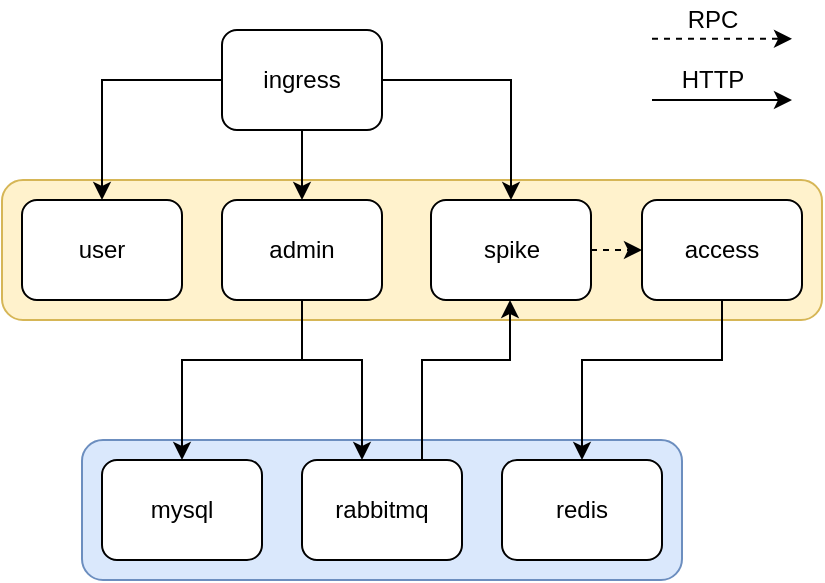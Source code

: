 <mxfile version="17.4.0" type="device"><diagram id="KGOyEdZzYZhJZmlQ56l5" name="Page-1"><mxGraphModel dx="716" dy="403" grid="1" gridSize="10" guides="1" tooltips="1" connect="1" arrows="1" fold="1" page="1" pageScale="1" pageWidth="1169" pageHeight="1654" math="0" shadow="0"><root><mxCell id="0"/><mxCell id="1" parent="0"/><mxCell id="PD2byrtJMtfREsS4_gfo-6" value="" style="rounded=1;whiteSpace=wrap;html=1;fillColor=#dae8fc;strokeColor=#6c8ebf;" vertex="1" parent="1"><mxGeometry x="370" y="300" width="300" height="70" as="geometry"/></mxCell><mxCell id="PD2byrtJMtfREsS4_gfo-5" value="" style="rounded=1;whiteSpace=wrap;html=1;fillColor=#fff2cc;strokeColor=#d6b656;" vertex="1" parent="1"><mxGeometry x="330" y="170" width="410" height="70" as="geometry"/></mxCell><mxCell id="PD2byrtJMtfREsS4_gfo-1" value="user" style="rounded=1;whiteSpace=wrap;html=1;" vertex="1" parent="1"><mxGeometry x="340" y="180" width="80" height="50" as="geometry"/></mxCell><mxCell id="PD2byrtJMtfREsS4_gfo-15" style="edgeStyle=orthogonalEdgeStyle;rounded=0;orthogonalLoop=1;jettySize=auto;html=1;dashed=1;" edge="1" parent="1" source="PD2byrtJMtfREsS4_gfo-2" target="PD2byrtJMtfREsS4_gfo-4"><mxGeometry relative="1" as="geometry"><Array as="points"><mxPoint x="650" y="210"/><mxPoint x="650" y="210"/></Array></mxGeometry></mxCell><mxCell id="PD2byrtJMtfREsS4_gfo-2" value="spike" style="rounded=1;whiteSpace=wrap;html=1;" vertex="1" parent="1"><mxGeometry x="544.5" y="180" width="80" height="50" as="geometry"/></mxCell><mxCell id="PD2byrtJMtfREsS4_gfo-25" style="edgeStyle=orthogonalEdgeStyle;rounded=0;orthogonalLoop=1;jettySize=auto;html=1;" edge="1" parent="1" source="PD2byrtJMtfREsS4_gfo-3" target="PD2byrtJMtfREsS4_gfo-10"><mxGeometry relative="1" as="geometry"><Array as="points"><mxPoint x="480" y="260"/><mxPoint x="510" y="260"/></Array></mxGeometry></mxCell><mxCell id="PD2byrtJMtfREsS4_gfo-29" style="edgeStyle=orthogonalEdgeStyle;rounded=0;orthogonalLoop=1;jettySize=auto;html=1;" edge="1" parent="1" source="PD2byrtJMtfREsS4_gfo-3" target="PD2byrtJMtfREsS4_gfo-8"><mxGeometry relative="1" as="geometry"><Array as="points"><mxPoint x="480" y="260"/><mxPoint x="420" y="260"/></Array></mxGeometry></mxCell><mxCell id="PD2byrtJMtfREsS4_gfo-3" value="admin" style="rounded=1;whiteSpace=wrap;html=1;" vertex="1" parent="1"><mxGeometry x="440" y="180" width="80" height="50" as="geometry"/></mxCell><mxCell id="PD2byrtJMtfREsS4_gfo-28" style="edgeStyle=orthogonalEdgeStyle;rounded=0;orthogonalLoop=1;jettySize=auto;html=1;" edge="1" parent="1" source="PD2byrtJMtfREsS4_gfo-4" target="PD2byrtJMtfREsS4_gfo-9"><mxGeometry relative="1" as="geometry"><Array as="points"><mxPoint x="690" y="260"/><mxPoint x="620" y="260"/></Array></mxGeometry></mxCell><mxCell id="PD2byrtJMtfREsS4_gfo-4" value="access" style="rounded=1;whiteSpace=wrap;html=1;" vertex="1" parent="1"><mxGeometry x="650" y="180" width="80" height="50" as="geometry"/></mxCell><mxCell id="PD2byrtJMtfREsS4_gfo-11" style="edgeStyle=orthogonalEdgeStyle;rounded=0;orthogonalLoop=1;jettySize=auto;html=1;" edge="1" parent="1" source="PD2byrtJMtfREsS4_gfo-7" target="PD2byrtJMtfREsS4_gfo-1"><mxGeometry relative="1" as="geometry"/></mxCell><mxCell id="PD2byrtJMtfREsS4_gfo-12" style="edgeStyle=orthogonalEdgeStyle;rounded=0;orthogonalLoop=1;jettySize=auto;html=1;" edge="1" parent="1" source="PD2byrtJMtfREsS4_gfo-7" target="PD2byrtJMtfREsS4_gfo-3"><mxGeometry relative="1" as="geometry"/></mxCell><mxCell id="PD2byrtJMtfREsS4_gfo-13" style="edgeStyle=orthogonalEdgeStyle;rounded=0;orthogonalLoop=1;jettySize=auto;html=1;" edge="1" parent="1" source="PD2byrtJMtfREsS4_gfo-7" target="PD2byrtJMtfREsS4_gfo-2"><mxGeometry relative="1" as="geometry"/></mxCell><mxCell id="PD2byrtJMtfREsS4_gfo-7" value="ingress" style="rounded=1;whiteSpace=wrap;html=1;" vertex="1" parent="1"><mxGeometry x="440" y="95" width="80" height="50" as="geometry"/></mxCell><mxCell id="PD2byrtJMtfREsS4_gfo-8" value="mysql" style="rounded=1;whiteSpace=wrap;html=1;" vertex="1" parent="1"><mxGeometry x="380" y="310" width="80" height="50" as="geometry"/></mxCell><mxCell id="PD2byrtJMtfREsS4_gfo-9" value="redis" style="rounded=1;whiteSpace=wrap;html=1;" vertex="1" parent="1"><mxGeometry x="580" y="310" width="80" height="50" as="geometry"/></mxCell><mxCell id="PD2byrtJMtfREsS4_gfo-26" style="edgeStyle=orthogonalEdgeStyle;rounded=0;orthogonalLoop=1;jettySize=auto;html=1;" edge="1" parent="1" source="PD2byrtJMtfREsS4_gfo-10" target="PD2byrtJMtfREsS4_gfo-2"><mxGeometry relative="1" as="geometry"><Array as="points"><mxPoint x="540" y="260"/><mxPoint x="584" y="260"/></Array></mxGeometry></mxCell><mxCell id="PD2byrtJMtfREsS4_gfo-10" value="rabbitmq" style="rounded=1;whiteSpace=wrap;html=1;" vertex="1" parent="1"><mxGeometry x="480" y="310" width="80" height="50" as="geometry"/></mxCell><mxCell id="PD2byrtJMtfREsS4_gfo-18" style="edgeStyle=orthogonalEdgeStyle;rounded=0;orthogonalLoop=1;jettySize=auto;html=1;" edge="1" parent="1"><mxGeometry relative="1" as="geometry"><mxPoint x="655" y="130" as="sourcePoint"/><mxPoint x="725" y="130" as="targetPoint"/></mxGeometry></mxCell><mxCell id="PD2byrtJMtfREsS4_gfo-19" style="edgeStyle=orthogonalEdgeStyle;rounded=0;orthogonalLoop=1;jettySize=auto;html=1;dashed=1;" edge="1" parent="1"><mxGeometry relative="1" as="geometry"><mxPoint x="655" y="99.43" as="sourcePoint"/><mxPoint x="725" y="99.43" as="targetPoint"/><Array as="points"><mxPoint x="666" y="99.43"/><mxPoint x="725" y="99.43"/></Array></mxGeometry></mxCell><mxCell id="PD2byrtJMtfREsS4_gfo-22" value="RPC" style="text;html=1;align=center;verticalAlign=middle;resizable=0;points=[];autosize=1;strokeColor=none;fillColor=none;" vertex="1" parent="1"><mxGeometry x="665" y="80" width="40" height="20" as="geometry"/></mxCell><mxCell id="PD2byrtJMtfREsS4_gfo-23" value="HTTP" style="text;html=1;align=center;verticalAlign=middle;resizable=0;points=[];autosize=1;strokeColor=none;fillColor=none;" vertex="1" parent="1"><mxGeometry x="660" y="110" width="50" height="20" as="geometry"/></mxCell></root></mxGraphModel></diagram></mxfile>